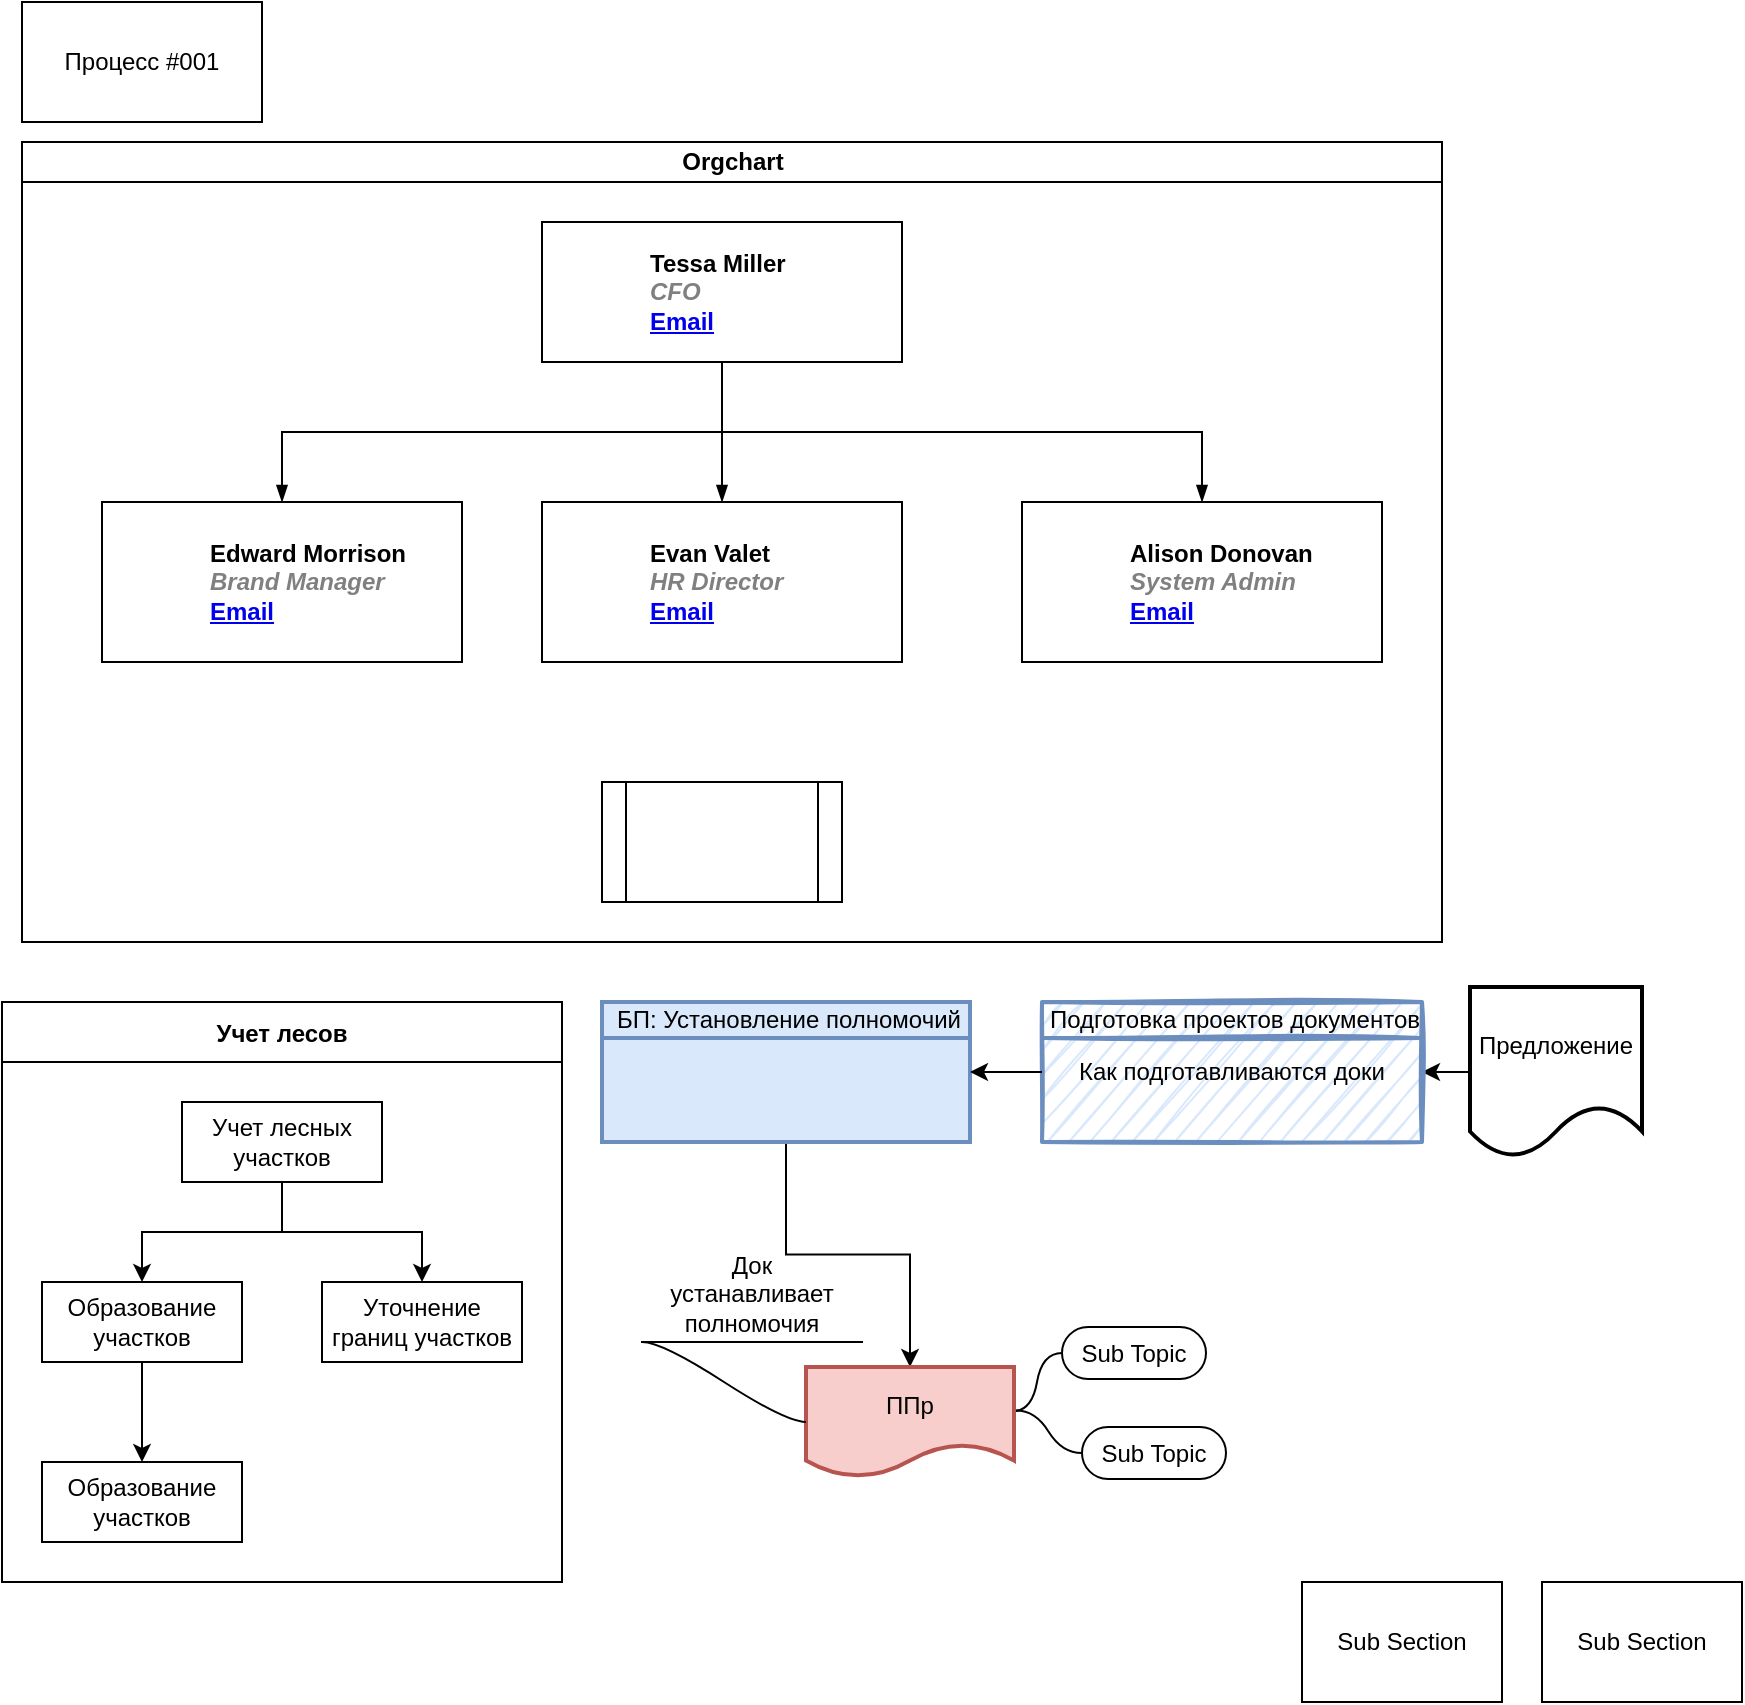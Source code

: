 <mxfile version="15.1.4" type="github" pages="2">
  <diagram id="prtHgNgQTEPvFCAcTncT" name="Page-1">
    <mxGraphModel dx="600" dy="395" grid="0" gridSize="10" guides="1" tooltips="1" connect="1" arrows="1" fold="1" page="1" pageScale="1" pageWidth="827" pageHeight="1169" math="0" shadow="0">
      <root>
        <mxCell id="0" />
        <mxCell id="1" parent="0" />
        <mxCell id="dNxyNK7c78bLwvsdeMH5-11" value="Orgchart" style="swimlane;html=1;startSize=20;horizontal=1;containerType=tree;glass=0;" parent="1" vertex="1">
          <mxGeometry x="40" y="80" width="710" height="400" as="geometry">
            <mxRectangle x="40" y="80" width="80" height="20" as="alternateBounds" />
          </mxGeometry>
        </mxCell>
        <UserObject label="%name%&lt;br&gt;&lt;i style=&quot;color: gray&quot;&gt;%position%&lt;/i&gt;&lt;br&gt;&lt;a href=&quot;mailto:%email%&quot;&gt;Email&lt;/a&gt;" name="Edward Morrison" position="Brand Manager" location="Office 2" email="me@example.com" placeholders="1" link="https://www.draw.io" id="dNxyNK7c78bLwvsdeMH5-14">
          <mxCell style="label;image=https://cdn3.iconfinder.com/data/icons/user-avatars-1/512/users-10-3-128.png;whiteSpace=wrap;html=1;rounded=0;glass=0;treeFolding=1;treeMoving=1;" parent="dNxyNK7c78bLwvsdeMH5-11" vertex="1" collapsed="1">
            <mxGeometry x="40" y="180" width="180" height="80" as="geometry" />
          </mxCell>
        </UserObject>
        <UserObject label="%name%&lt;br&gt;&lt;i style=&quot;color: gray&quot;&gt;%position%&lt;/i&gt;&lt;br&gt;&lt;a href=&quot;mailto:%email%&quot;&gt;Email&lt;/a&gt;" name="Evan Valet" position="HR Director" location="Office 4" email="me@example.com" placeholders="1" link="https://www.draw.io" id="dNxyNK7c78bLwvsdeMH5-16">
          <mxCell style="label;image=https://cdn3.iconfinder.com/data/icons/user-avatars-1/512/users-9-2-128.png;whiteSpace=wrap;html=1;rounded=0;glass=0;treeFolding=1;treeMoving=1;" parent="dNxyNK7c78bLwvsdeMH5-11" vertex="1">
            <mxGeometry x="260" y="180" width="180" height="80" as="geometry" />
          </mxCell>
        </UserObject>
        <UserObject label="%name%&lt;br&gt;&lt;i style=&quot;color: gray&quot;&gt;%position%&lt;/i&gt;&lt;br&gt;&lt;a href=&quot;mailto:%email%&quot;&gt;Email&lt;/a&gt;" name="Alison Donovan" position="System Admin" location="Office 3" email="me@example.com" placeholders="1" link="https://www.draw.io" id="dNxyNK7c78bLwvsdeMH5-18">
          <mxCell style="label;image=https://cdn3.iconfinder.com/data/icons/user-avatars-1/512/users-2-128.png;whiteSpace=wrap;html=1;rounded=0;glass=0;" parent="dNxyNK7c78bLwvsdeMH5-11" vertex="1">
            <mxGeometry x="500" y="180" width="180" height="80" as="geometry" />
          </mxCell>
        </UserObject>
        <UserObject label="%name%&lt;br&gt;&lt;i style=&quot;color: gray&quot;&gt;%position%&lt;/i&gt;&lt;br&gt;&lt;a href=&quot;mailto:%email%&quot;&gt;Email&lt;/a&gt;" name="Tessa Miller" position="CFO" location="Office 1" email="me@example.com" placeholders="1" link="https://www.draw.io" id="dNxyNK7c78bLwvsdeMH5-12">
          <mxCell style="label;image=https://cdn3.iconfinder.com/data/icons/user-avatars-1/512/users-3-128.png;whiteSpace=wrap;html=1;rounded=0;glass=0;treeMoving=1;treeFolding=1;" parent="dNxyNK7c78bLwvsdeMH5-11" vertex="1">
            <mxGeometry x="260" y="40" width="180" height="70" as="geometry" />
          </mxCell>
        </UserObject>
        <mxCell id="dNxyNK7c78bLwvsdeMH5-13" value="" style="endArrow=blockThin;endFill=1;fontSize=11;edgeStyle=elbowEdgeStyle;elbow=vertical;rounded=0;" parent="dNxyNK7c78bLwvsdeMH5-11" source="dNxyNK7c78bLwvsdeMH5-12" target="dNxyNK7c78bLwvsdeMH5-14" edge="1">
          <mxGeometry relative="1" as="geometry" />
        </mxCell>
        <mxCell id="dNxyNK7c78bLwvsdeMH5-15" value="" style="endArrow=blockThin;endFill=1;fontSize=11;edgeStyle=elbowEdgeStyle;elbow=vertical;rounded=0;" parent="dNxyNK7c78bLwvsdeMH5-11" source="dNxyNK7c78bLwvsdeMH5-12" target="dNxyNK7c78bLwvsdeMH5-16" edge="1">
          <mxGeometry relative="1" as="geometry" />
        </mxCell>
        <mxCell id="dNxyNK7c78bLwvsdeMH5-17" value="" style="endArrow=blockThin;endFill=1;fontSize=11;edgeStyle=elbowEdgeStyle;elbow=vertical;rounded=0;" parent="dNxyNK7c78bLwvsdeMH5-11" source="dNxyNK7c78bLwvsdeMH5-12" target="dNxyNK7c78bLwvsdeMH5-18" edge="1">
          <mxGeometry relative="1" as="geometry" />
        </mxCell>
        <mxCell id="K3OFPqu3CEBO0eDE1UmY-3" value="" style="shape=process;whiteSpace=wrap;html=1;backgroundOutline=1;" vertex="1" parent="dNxyNK7c78bLwvsdeMH5-11">
          <mxGeometry x="290" y="320" width="120" height="60" as="geometry" />
        </mxCell>
        <mxCell id="K3OFPqu3CEBO0eDE1UmY-1" value="Процесс #001" style="rounded=0;whiteSpace=wrap;html=1;whiteSpace=wrap;html=1;rounded=0;glass=0;treeFolding=1;treeMoving=1;" vertex="1" collapsed="1" parent="1">
          <mxGeometry x="40" y="10" width="120" height="60" as="geometry" />
        </mxCell>
        <mxCell id="K3OFPqu3CEBO0eDE1UmY-7" value="Учет лесов" style="swimlane;startSize=30;horizontal=1;childLayout=treeLayout;horizontalTree=0;resizable=0;containerType=tree;" vertex="1" parent="1">
          <mxGeometry x="30" y="510" width="280" height="290" as="geometry" />
        </mxCell>
        <mxCell id="K3OFPqu3CEBO0eDE1UmY-8" value="Учет лесных участков" style="whiteSpace=wrap;html=1;" vertex="1" parent="K3OFPqu3CEBO0eDE1UmY-7">
          <mxGeometry x="90" y="50" width="100" height="40" as="geometry" />
        </mxCell>
        <mxCell id="K3OFPqu3CEBO0eDE1UmY-9" value="Образование участков" style="whiteSpace=wrap;html=1;" vertex="1" parent="K3OFPqu3CEBO0eDE1UmY-7">
          <mxGeometry x="20" y="140" width="100" height="40" as="geometry" />
        </mxCell>
        <mxCell id="K3OFPqu3CEBO0eDE1UmY-10" value="" style="edgeStyle=elbowEdgeStyle;elbow=vertical;html=1;rounded=0;" edge="1" parent="K3OFPqu3CEBO0eDE1UmY-7" source="K3OFPqu3CEBO0eDE1UmY-8" target="K3OFPqu3CEBO0eDE1UmY-9">
          <mxGeometry relative="1" as="geometry" />
        </mxCell>
        <mxCell id="K3OFPqu3CEBO0eDE1UmY-11" value="Уточнение границ участков" style="whiteSpace=wrap;html=1;" vertex="1" parent="K3OFPqu3CEBO0eDE1UmY-7">
          <mxGeometry x="160" y="140" width="100" height="40" as="geometry" />
        </mxCell>
        <mxCell id="K3OFPqu3CEBO0eDE1UmY-12" value="" style="edgeStyle=elbowEdgeStyle;elbow=vertical;html=1;rounded=0;" edge="1" parent="K3OFPqu3CEBO0eDE1UmY-7" source="K3OFPqu3CEBO0eDE1UmY-8" target="K3OFPqu3CEBO0eDE1UmY-11">
          <mxGeometry relative="1" as="geometry" />
        </mxCell>
        <mxCell id="qisElBiey00tL4I1Wacb-33" value="" style="edgeStyle=elbowEdgeStyle;elbow=vertical;html=1;rounded=0;" edge="1" target="qisElBiey00tL4I1Wacb-34" source="K3OFPqu3CEBO0eDE1UmY-9" parent="K3OFPqu3CEBO0eDE1UmY-7">
          <mxGeometry relative="1" as="geometry">
            <mxPoint x="170" y="600" as="sourcePoint" />
          </mxGeometry>
        </mxCell>
        <mxCell id="qisElBiey00tL4I1Wacb-34" value="Образование участков" style="whiteSpace=wrap;html=1;" vertex="1" parent="K3OFPqu3CEBO0eDE1UmY-7">
          <mxGeometry x="20" y="230" width="100" height="40" as="geometry" />
        </mxCell>
        <mxCell id="qisElBiey00tL4I1Wacb-60" style="edgeStyle=orthogonalEdgeStyle;rounded=0;orthogonalLoop=1;jettySize=auto;html=1;entryX=0.5;entryY=0;entryDx=0;entryDy=0;" edge="1" parent="1" source="qisElBiey00tL4I1Wacb-35" target="qisElBiey00tL4I1Wacb-54">
          <mxGeometry relative="1" as="geometry" />
        </mxCell>
        <mxCell id="qisElBiey00tL4I1Wacb-35" value="" style="strokeWidth=2;html=1;shape=mxgraph.lean_mapping.manufacturing_process;fontSize=12;verticalAlign=middle;html=1;align=center;whiteSpace=wrap;fillColor=#dae8fc;strokeColor=#6c8ebf;sketch=0;" vertex="1" parent="1">
          <mxGeometry x="330" y="510" width="184" height="70" as="geometry" />
        </mxCell>
        <mxCell id="qisElBiey00tL4I1Wacb-36" value="&lt;span&gt;БП: Установление полномочий&lt;/span&gt;" style="text;fontSize=12;spacingLeft=2;verticalAlign=top;html=1;align=center;spacingTop=-5;resizeWidth=1;" vertex="1" parent="qisElBiey00tL4I1Wacb-35">
          <mxGeometry width="184.0" height="13" as="geometry" />
        </mxCell>
        <mxCell id="qisElBiey00tL4I1Wacb-45" value="" style="edgeStyle=orthogonalEdgeStyle;rounded=0;orthogonalLoop=1;jettySize=auto;html=1;" edge="1" parent="1" source="qisElBiey00tL4I1Wacb-44" target="qisElBiey00tL4I1Wacb-41">
          <mxGeometry relative="1" as="geometry" />
        </mxCell>
        <mxCell id="qisElBiey00tL4I1Wacb-41" value="Как подготавливаются доки" style="strokeWidth=2;html=1;shape=mxgraph.lean_mapping.manufacturing_process;fontSize=12;verticalAlign=middle;html=1;align=center;whiteSpace=wrap;fillColor=#dae8fc;strokeColor=#6c8ebf;shadow=0;sketch=1;" vertex="1" parent="1">
          <mxGeometry x="550" y="510" width="190" height="70" as="geometry" />
        </mxCell>
        <mxCell id="qisElBiey00tL4I1Wacb-42" value="Подготовка проектов документов" style="text;fontSize=12;spacingLeft=2;verticalAlign=top;html=1;align=center;spacingTop=-5;resizeWidth=1;" vertex="1" parent="qisElBiey00tL4I1Wacb-41">
          <mxGeometry width="190" height="13" as="geometry" />
        </mxCell>
        <mxCell id="qisElBiey00tL4I1Wacb-43" value="" style="edgeStyle=orthogonalEdgeStyle;rounded=0;orthogonalLoop=1;jettySize=auto;html=1;" edge="1" parent="1" source="qisElBiey00tL4I1Wacb-41" target="qisElBiey00tL4I1Wacb-35">
          <mxGeometry relative="1" as="geometry" />
        </mxCell>
        <mxCell id="qisElBiey00tL4I1Wacb-44" value="Предложение" style="shape=document;whiteSpace=wrap;html=1;boundedLbl=1;strokeWidth=2;" vertex="1" parent="1">
          <mxGeometry x="764" y="502.5" width="86" height="85" as="geometry" />
        </mxCell>
        <mxCell id="qisElBiey00tL4I1Wacb-48" value="Sub Section" style="whiteSpace=wrap;html=1;align=center;verticalAlign=middle;treeFolding=1;treeMoving=1;" vertex="1" parent="1">
          <mxGeometry x="680" y="800" width="100" height="60" as="geometry" />
        </mxCell>
        <mxCell id="qisElBiey00tL4I1Wacb-49" value="Sub Section" style="whiteSpace=wrap;html=1;align=center;verticalAlign=middle;treeFolding=1;treeMoving=1;" vertex="1" parent="1">
          <mxGeometry x="800" y="800" width="100" height="60" as="geometry" />
        </mxCell>
        <mxCell id="qisElBiey00tL4I1Wacb-50" value="Sub Topic" style="whiteSpace=wrap;html=1;rounded=1;arcSize=50;align=center;verticalAlign=middle;strokeWidth=1;autosize=1;spacing=4;treeFolding=1;treeMoving=1;newEdgeStyle={&quot;edgeStyle&quot;:&quot;entityRelationEdgeStyle&quot;,&quot;startArrow&quot;:&quot;none&quot;,&quot;endArrow&quot;:&quot;none&quot;,&quot;segment&quot;:10,&quot;curved&quot;:1};" vertex="1" parent="1">
          <mxGeometry x="560" y="672.5" width="72" height="26" as="geometry" />
        </mxCell>
        <mxCell id="qisElBiey00tL4I1Wacb-51" value="" style="edgeStyle=entityRelationEdgeStyle;startArrow=none;endArrow=none;segment=10;curved=1;exitX=0.99;exitY=0.404;exitDx=0;exitDy=0;exitPerimeter=0;" edge="1" target="qisElBiey00tL4I1Wacb-50" parent="1" source="qisElBiey00tL4I1Wacb-54">
          <mxGeometry relative="1" as="geometry">
            <mxPoint x="524" y="722.5" as="sourcePoint" />
          </mxGeometry>
        </mxCell>
        <mxCell id="qisElBiey00tL4I1Wacb-52" value="Sub Topic" style="whiteSpace=wrap;html=1;rounded=1;arcSize=50;align=center;verticalAlign=middle;strokeWidth=1;autosize=1;spacing=4;treeFolding=1;treeMoving=1;newEdgeStyle={&quot;edgeStyle&quot;:&quot;entityRelationEdgeStyle&quot;,&quot;startArrow&quot;:&quot;none&quot;,&quot;endArrow&quot;:&quot;none&quot;,&quot;segment&quot;:10,&quot;curved&quot;:1};" vertex="1" parent="1">
          <mxGeometry x="570" y="722.5" width="72" height="26" as="geometry" />
        </mxCell>
        <mxCell id="qisElBiey00tL4I1Wacb-53" value="" style="edgeStyle=entityRelationEdgeStyle;startArrow=none;endArrow=none;segment=10;curved=1;exitX=1.006;exitY=0.394;exitDx=0;exitDy=0;exitPerimeter=0;" edge="1" target="qisElBiey00tL4I1Wacb-52" parent="1" source="qisElBiey00tL4I1Wacb-54">
          <mxGeometry relative="1" as="geometry">
            <mxPoint x="524" y="722.5" as="sourcePoint" />
          </mxGeometry>
        </mxCell>
        <UserObject label="ППр" link="http://test.semeikasite.ru/CubaForestsScripts/gjsondata.php?q=empowerment" linkTarget="_blank" id="qisElBiey00tL4I1Wacb-54">
          <mxCell style="shape=document;whiteSpace=wrap;html=1;boundedLbl=1;strokeWidth=2;fillColor=#f8cecc;strokeColor=#b85450;" vertex="1" parent="1">
            <mxGeometry x="432" y="692.5" width="104" height="55" as="geometry" />
          </mxCell>
        </UserObject>
        <mxCell id="qisElBiey00tL4I1Wacb-57" value="Док &lt;br&gt;устанавливает&lt;br&gt;полномочия" style="whiteSpace=wrap;html=1;shape=partialRectangle;top=0;left=0;bottom=1;right=0;points=[[0,1],[1,1]];fillColor=none;align=center;verticalAlign=bottom;routingCenterY=0.5;snapToPoint=1;recursiveResize=0;autosize=1;treeFolding=1;treeMoving=1;newEdgeStyle={&quot;edgeStyle&quot;:&quot;entityRelationEdgeStyle&quot;,&quot;startArrow&quot;:&quot;none&quot;,&quot;endArrow&quot;:&quot;none&quot;,&quot;segment&quot;:10,&quot;curved&quot;:1};" vertex="1" parent="1">
          <mxGeometry x="350" y="630" width="110" height="50" as="geometry" />
        </mxCell>
        <mxCell id="qisElBiey00tL4I1Wacb-58" value="" style="edgeStyle=entityRelationEdgeStyle;startArrow=none;endArrow=none;segment=10;curved=1;exitX=0;exitY=0.5;exitDx=0;exitDy=0;entryX=0;entryY=1;entryDx=0;entryDy=0;" edge="1" target="qisElBiey00tL4I1Wacb-57" parent="1" source="qisElBiey00tL4I1Wacb-54">
          <mxGeometry relative="1" as="geometry">
            <mxPoint x="312" y="692.5" as="sourcePoint" />
          </mxGeometry>
        </mxCell>
      </root>
    </mxGraphModel>
  </diagram>
  <diagram id="zBIBGeo1kSP1_mOE-Jpk" name="Page-2">
    <mxGraphModel dx="1029" dy="677" grid="1" gridSize="10" guides="1" tooltips="1" connect="1" arrows="1" fold="1" page="1" pageScale="1" pageWidth="827" pageHeight="1169" math="0" shadow="0">
      <root>
        <mxCell id="5kS51EfSnreG56XtW669-0" />
        <mxCell id="5kS51EfSnreG56XtW669-1" parent="5kS51EfSnreG56XtW669-0" />
        <mxCell id="K2Wq3nYcLvtexV-uqCVv-0" value="&lt;div&gt;&lt;b&gt;BP TREE&lt;/b&gt;&lt;/div&gt;&lt;div&gt;&lt;b&gt;&lt;br&gt;&lt;/b&gt;&lt;/div&gt;&lt;div&gt;&lt;b&gt;Для чего?&amp;nbsp;&lt;/b&gt;&lt;/div&gt;&lt;div&gt;. презентовать (показывать босам)&amp;nbsp;&lt;/div&gt;&lt;div&gt;. совместно работать&lt;/div&gt;&lt;div&gt;. хранить кучу свойств процессов&lt;/div&gt;&lt;div&gt;. сравнить процессы с деревом процессов субъектов&lt;/div&gt;&lt;div&gt;.. отмечать (выделять цветом) совпадающие процессы, делать комменты&lt;/div&gt;&lt;div&gt;.. отмечать процессы явные и draftы&lt;/div&gt;&lt;div&gt;.. делать гиперссылки&lt;/div&gt;&lt;div&gt;&lt;br&gt;&lt;/div&gt;&lt;div&gt;&lt;b&gt;Особенности&lt;/b&gt;&lt;/div&gt;&lt;div&gt;. БП тут типа сущность, у&amp;nbsp; которой есть свойства&lt;/div&gt;&lt;div&gt;. нужна очень гибкая нотация для верхнего уровня&lt;/div&gt;&lt;div&gt;&lt;br&gt;&lt;/div&gt;&lt;div&gt;&lt;br&gt;&lt;/div&gt;&lt;div&gt;&lt;b&gt;Что нужно еще?&lt;/b&gt;&amp;nbsp;&lt;/div&gt;&lt;div&gt;.если draw. io, то нужен ещё чек-лист&lt;/div&gt;&lt;div&gt;(SCRAM)&amp;nbsp;&lt;/div&gt;&lt;div&gt;. чатик&lt;/div&gt;&lt;div&gt;. прототип процесса&lt;/div&gt;&lt;div&gt;. проверить удобство работы с шариком&lt;/div&gt;&lt;div&gt;. можно сделать&amp;nbsp; папку с html и доками&lt;/div&gt;&lt;div&gt;.. bitrix можно, но слету не сделать&lt;/div&gt;&lt;div&gt;.. папка с файлами&lt;/div&gt;&lt;div&gt;&lt;br&gt;&lt;/div&gt;&lt;div&gt;&lt;b&gt;Профиты&lt;/b&gt;&lt;/div&gt;&lt;div&gt;. одновременно работаем&lt;/div&gt;&lt;div&gt;. ведем кучу реквизитов - все учтено&lt;/div&gt;&lt;div&gt;. используем любые нотации&amp;nbsp; (есть драфты и чистовики)&amp;nbsp;&lt;/div&gt;&lt;div&gt;. проект на github&lt;/div&gt;&lt;div&gt;.. можно при желании переделать в любой схемовый формат, т. к. доступен&amp;nbsp; и человекопонятен&amp;nbsp; код схемы&lt;/div&gt;&lt;div&gt;&lt;br&gt;&lt;/div&gt;&lt;div&gt;&lt;b&gt;Недостатки&lt;/b&gt;&lt;/div&gt;&lt;div&gt;. скудный UI&lt;/div&gt;&lt;div&gt;. нужно аккуратно коммитить (хотя это скорее достоинство - версионность), чтоб не затереть работу соседа. Для этого нужно рабртать по ролям в SCRAM или чеклисте&lt;/div&gt;&lt;div&gt;. нужно держать в голове процесс командной работы, не делать роль и задачи соседа&lt;/div&gt;" style="text;html=1;strokeColor=none;fillColor=none;align=left;verticalAlign=middle;whiteSpace=wrap;rounded=0;shadow=0;sketch=1;" vertex="1" parent="5kS51EfSnreG56XtW669-1">
          <mxGeometry x="50" y="35" width="580" height="550" as="geometry" />
        </mxCell>
      </root>
    </mxGraphModel>
  </diagram>
</mxfile>
